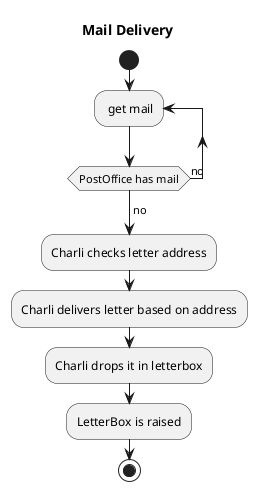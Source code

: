 @startuml
'https://plantuml.com/activity-diagram-beta
title: Mail Delivery
start
repeat: get mail
repeat while (PostOffice has mail) is (no);
->no;
:Charli checks letter address;
:Charli delivers letter based on address;
:Charli drops it in letterbox;
:LetterBox is raised;
stop


/':ClickServlet.handleRequest();
:new page;
if (Page.onSecurityCheck) then (true)
  :Page.onInit();
  if (isForward?) then (no)
    :Process controls;
    if (continue processing?) then (no)
      stop
    endif

    if (isPost?) then (yes)
      :Page.onPost();
    else (no)
      :Page.onGet();
    endif
    :Page.onRender();
  endif
else (false)
endif

if (do redirect?) then (yes)
  :redirect process;
else
  if (do forward?) then (yes)
    :Forward request;
  else (no)
    :Render page template;
  endif
endif

stop'/

@enduml
